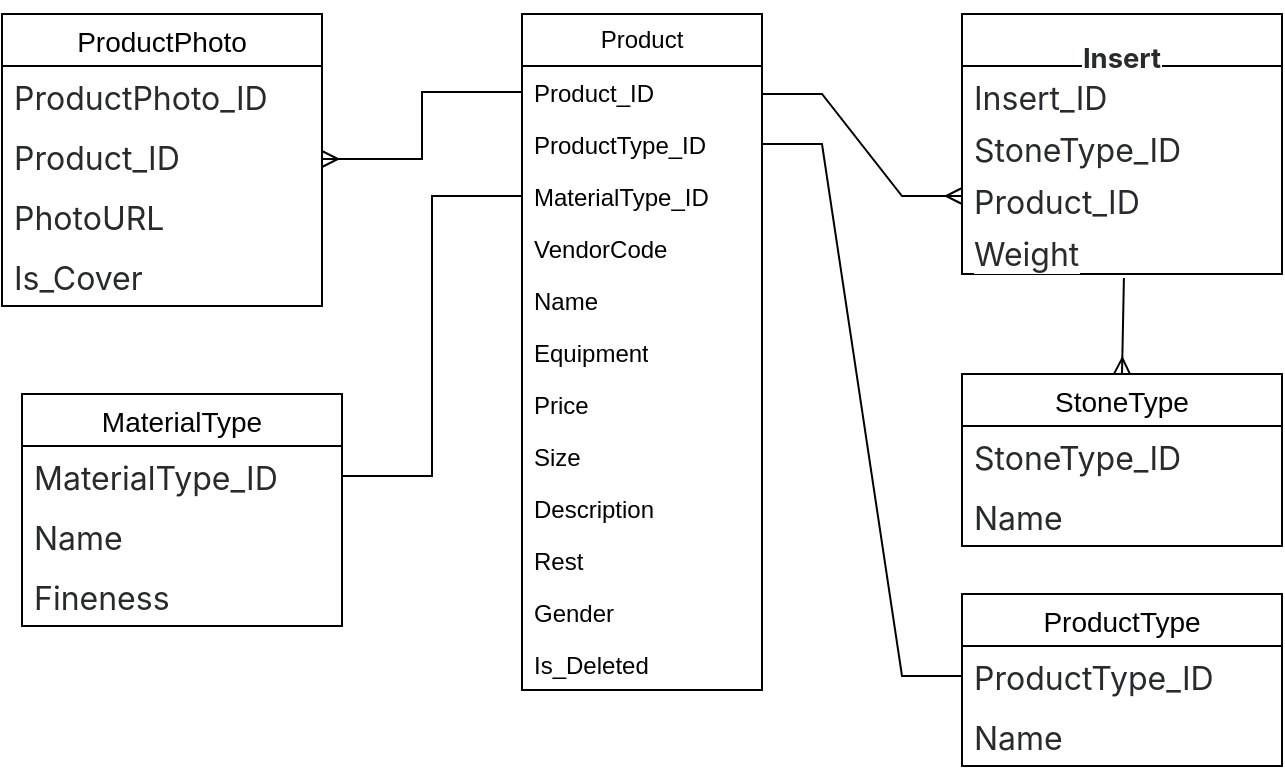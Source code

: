 <mxfile version="26.2.14">
  <diagram name="Страница — 1" id="51V-L8_QWCXgiba7Uz8u">
    <mxGraphModel dx="1426" dy="777" grid="1" gridSize="10" guides="1" tooltips="1" connect="1" arrows="1" fold="1" page="1" pageScale="1" pageWidth="827" pageHeight="1169" math="0" shadow="0">
      <root>
        <mxCell id="0" />
        <mxCell id="1" parent="0" />
        <mxCell id="J1NONQbhXP_OTNXAZTff-1" value="Product" style="swimlane;fontStyle=0;childLayout=stackLayout;horizontal=1;startSize=26;fillColor=none;horizontalStack=0;resizeParent=1;resizeParentMax=0;resizeLast=0;collapsible=1;marginBottom=0;whiteSpace=wrap;html=1;" vertex="1" parent="1">
          <mxGeometry x="290" y="130" width="120" height="338" as="geometry" />
        </mxCell>
        <mxCell id="J1NONQbhXP_OTNXAZTff-2" value="Product_ID&lt;span style=&quot;white-space: pre;&quot;&gt;&#x9;&lt;/span&gt;&lt;div&gt;&lt;br&gt;&lt;/div&gt;" style="text;strokeColor=none;fillColor=none;align=left;verticalAlign=top;spacingLeft=4;spacingRight=4;overflow=hidden;rotatable=0;points=[[0,0.5],[1,0.5]];portConstraint=eastwest;whiteSpace=wrap;html=1;" vertex="1" parent="J1NONQbhXP_OTNXAZTff-1">
          <mxGeometry y="26" width="120" height="26" as="geometry" />
        </mxCell>
        <mxCell id="J1NONQbhXP_OTNXAZTff-3" value="ProductType_ID" style="text;strokeColor=none;fillColor=none;align=left;verticalAlign=top;spacingLeft=4;spacingRight=4;overflow=hidden;rotatable=0;points=[[0,0.5],[1,0.5]];portConstraint=eastwest;whiteSpace=wrap;html=1;" vertex="1" parent="J1NONQbhXP_OTNXAZTff-1">
          <mxGeometry y="52" width="120" height="26" as="geometry" />
        </mxCell>
        <mxCell id="J1NONQbhXP_OTNXAZTff-4" value="MaterialType_ID" style="text;strokeColor=none;fillColor=none;align=left;verticalAlign=top;spacingLeft=4;spacingRight=4;overflow=hidden;rotatable=0;points=[[0,0.5],[1,0.5]];portConstraint=eastwest;whiteSpace=wrap;html=1;" vertex="1" parent="J1NONQbhXP_OTNXAZTff-1">
          <mxGeometry y="78" width="120" height="26" as="geometry" />
        </mxCell>
        <mxCell id="J1NONQbhXP_OTNXAZTff-10" value="VendorCode" style="text;strokeColor=none;fillColor=none;align=left;verticalAlign=top;spacingLeft=4;spacingRight=4;overflow=hidden;rotatable=0;points=[[0,0.5],[1,0.5]];portConstraint=eastwest;whiteSpace=wrap;html=1;" vertex="1" parent="J1NONQbhXP_OTNXAZTff-1">
          <mxGeometry y="104" width="120" height="26" as="geometry" />
        </mxCell>
        <mxCell id="J1NONQbhXP_OTNXAZTff-9" value="Name" style="text;strokeColor=none;fillColor=none;align=left;verticalAlign=top;spacingLeft=4;spacingRight=4;overflow=hidden;rotatable=0;points=[[0,0.5],[1,0.5]];portConstraint=eastwest;whiteSpace=wrap;html=1;" vertex="1" parent="J1NONQbhXP_OTNXAZTff-1">
          <mxGeometry y="130" width="120" height="26" as="geometry" />
        </mxCell>
        <mxCell id="J1NONQbhXP_OTNXAZTff-17" value="Equipment" style="text;strokeColor=none;fillColor=none;align=left;verticalAlign=top;spacingLeft=4;spacingRight=4;overflow=hidden;rotatable=0;points=[[0,0.5],[1,0.5]];portConstraint=eastwest;whiteSpace=wrap;html=1;" vertex="1" parent="J1NONQbhXP_OTNXAZTff-1">
          <mxGeometry y="156" width="120" height="26" as="geometry" />
        </mxCell>
        <mxCell id="J1NONQbhXP_OTNXAZTff-16" value="Price" style="text;strokeColor=none;fillColor=none;align=left;verticalAlign=top;spacingLeft=4;spacingRight=4;overflow=hidden;rotatable=0;points=[[0,0.5],[1,0.5]];portConstraint=eastwest;whiteSpace=wrap;html=1;" vertex="1" parent="J1NONQbhXP_OTNXAZTff-1">
          <mxGeometry y="182" width="120" height="26" as="geometry" />
        </mxCell>
        <mxCell id="J1NONQbhXP_OTNXAZTff-15" value="Size" style="text;strokeColor=none;fillColor=none;align=left;verticalAlign=top;spacingLeft=4;spacingRight=4;overflow=hidden;rotatable=0;points=[[0,0.5],[1,0.5]];portConstraint=eastwest;whiteSpace=wrap;html=1;" vertex="1" parent="J1NONQbhXP_OTNXAZTff-1">
          <mxGeometry y="208" width="120" height="26" as="geometry" />
        </mxCell>
        <mxCell id="J1NONQbhXP_OTNXAZTff-14" value="Description" style="text;strokeColor=none;fillColor=none;align=left;verticalAlign=top;spacingLeft=4;spacingRight=4;overflow=hidden;rotatable=0;points=[[0,0.5],[1,0.5]];portConstraint=eastwest;whiteSpace=wrap;html=1;" vertex="1" parent="J1NONQbhXP_OTNXAZTff-1">
          <mxGeometry y="234" width="120" height="26" as="geometry" />
        </mxCell>
        <mxCell id="J1NONQbhXP_OTNXAZTff-13" value="Rest" style="text;strokeColor=none;fillColor=none;align=left;verticalAlign=top;spacingLeft=4;spacingRight=4;overflow=hidden;rotatable=0;points=[[0,0.5],[1,0.5]];portConstraint=eastwest;whiteSpace=wrap;html=1;" vertex="1" parent="J1NONQbhXP_OTNXAZTff-1">
          <mxGeometry y="260" width="120" height="26" as="geometry" />
        </mxCell>
        <mxCell id="J1NONQbhXP_OTNXAZTff-12" value="Gender" style="text;strokeColor=none;fillColor=none;align=left;verticalAlign=top;spacingLeft=4;spacingRight=4;overflow=hidden;rotatable=0;points=[[0,0.5],[1,0.5]];portConstraint=eastwest;whiteSpace=wrap;html=1;" vertex="1" parent="J1NONQbhXP_OTNXAZTff-1">
          <mxGeometry y="286" width="120" height="26" as="geometry" />
        </mxCell>
        <mxCell id="J1NONQbhXP_OTNXAZTff-11" value="Is_Deleted" style="text;strokeColor=none;fillColor=none;align=left;verticalAlign=top;spacingLeft=4;spacingRight=4;overflow=hidden;rotatable=0;points=[[0,0.5],[1,0.5]];portConstraint=eastwest;whiteSpace=wrap;html=1;" vertex="1" parent="J1NONQbhXP_OTNXAZTff-1">
          <mxGeometry y="312" width="120" height="26" as="geometry" />
        </mxCell>
        <mxCell id="J1NONQbhXP_OTNXAZTff-18" value="ProductPhoto" style="swimlane;fontStyle=0;childLayout=stackLayout;horizontal=1;startSize=26;horizontalStack=0;resizeParent=1;resizeParentMax=0;resizeLast=0;collapsible=1;marginBottom=0;align=center;fontSize=14;" vertex="1" parent="1">
          <mxGeometry x="30" y="130" width="160" height="146" as="geometry" />
        </mxCell>
        <mxCell id="J1NONQbhXP_OTNXAZTff-19" value="&lt;span style=&quot;color: rgb(41, 42, 46); font-family: ui-sans-serif, -apple-system, BlinkMacSystemFont, &amp;quot;Segoe UI&amp;quot;, Ubuntu, &amp;quot;Helvetica Neue&amp;quot;, sans-serif; font-size: 16px; white-space-collapse: preserve; background-color: rgb(255, 255, 255);&quot;&gt;ProductPhoto_ID&lt;/span&gt;" style="text;strokeColor=none;fillColor=none;spacingLeft=4;spacingRight=4;overflow=hidden;rotatable=0;points=[[0,0.5],[1,0.5]];portConstraint=eastwest;fontSize=12;whiteSpace=wrap;html=1;" vertex="1" parent="J1NONQbhXP_OTNXAZTff-18">
          <mxGeometry y="26" width="160" height="30" as="geometry" />
        </mxCell>
        <mxCell id="J1NONQbhXP_OTNXAZTff-20" value="&lt;span style=&quot;color: rgb(41, 42, 46); font-family: ui-sans-serif, -apple-system, BlinkMacSystemFont, &amp;quot;Segoe UI&amp;quot;, Ubuntu, &amp;quot;Helvetica Neue&amp;quot;, sans-serif; font-size: 16px; white-space-collapse: preserve; background-color: rgb(255, 255, 255);&quot;&gt;Product_ID&lt;/span&gt;" style="text;strokeColor=none;fillColor=none;spacingLeft=4;spacingRight=4;overflow=hidden;rotatable=0;points=[[0,0.5],[1,0.5]];portConstraint=eastwest;fontSize=12;whiteSpace=wrap;html=1;" vertex="1" parent="J1NONQbhXP_OTNXAZTff-18">
          <mxGeometry y="56" width="160" height="30" as="geometry" />
        </mxCell>
        <mxCell id="J1NONQbhXP_OTNXAZTff-21" value="&lt;span style=&quot;color: rgb(41, 42, 46); font-family: ui-sans-serif, -apple-system, BlinkMacSystemFont, &amp;quot;Segoe UI&amp;quot;, Ubuntu, &amp;quot;Helvetica Neue&amp;quot;, sans-serif; font-size: 16px; white-space-collapse: preserve; background-color: rgb(255, 255, 255);&quot;&gt;PhotoURL&lt;/span&gt;" style="text;strokeColor=none;fillColor=none;spacingLeft=4;spacingRight=4;overflow=hidden;rotatable=0;points=[[0,0.5],[1,0.5]];portConstraint=eastwest;fontSize=12;whiteSpace=wrap;html=1;" vertex="1" parent="J1NONQbhXP_OTNXAZTff-18">
          <mxGeometry y="86" width="160" height="30" as="geometry" />
        </mxCell>
        <mxCell id="J1NONQbhXP_OTNXAZTff-22" value="&lt;span style=&quot;color: rgb(41, 42, 46); font-family: ui-sans-serif, -apple-system, BlinkMacSystemFont, &amp;quot;Segoe UI&amp;quot;, Ubuntu, &amp;quot;Helvetica Neue&amp;quot;, sans-serif; font-size: 16px; white-space-collapse: preserve; background-color: rgb(255, 255, 255);&quot;&gt;Is_Cover&lt;/span&gt;" style="text;strokeColor=none;fillColor=none;spacingLeft=4;spacingRight=4;overflow=hidden;rotatable=0;points=[[0,0.5],[1,0.5]];portConstraint=eastwest;fontSize=12;whiteSpace=wrap;html=1;" vertex="1" parent="J1NONQbhXP_OTNXAZTff-18">
          <mxGeometry y="116" width="160" height="30" as="geometry" />
        </mxCell>
        <mxCell id="J1NONQbhXP_OTNXAZTff-28" value="&lt;h3 style=&quot;padding: 0px; margin: 1.312em 0px 0px; font-variant-numeric: normal; font-variant-east-asian: normal; font-variant-alternates: normal; font-size-adjust: none; font-kerning: auto; font-optical-sizing: auto; font-feature-settings: normal; font-variation-settings: normal; font-variant-position: normal; font-variant-emoji: normal; font-stretch: normal; font-size: 1.142em; line-height: 1.5; font-family: ui-sans-serif, -apple-system, BlinkMacSystemFont, &amp;quot;Segoe UI&amp;quot;, Ubuntu, &amp;quot;Helvetica Neue&amp;quot;, sans-serif; color: rgb(41, 42, 46); scroll-margin-top: 56px; text-align: start; white-space-collapse: preserve; background-color: rgb(255, 255, 255);&quot; data-renderer-start-pos=&quot;1202&quot; id=&quot;Вставки-(Insert)&quot;&gt;Insert&lt;/h3&gt;" style="swimlane;fontStyle=0;childLayout=stackLayout;horizontal=1;startSize=26;fillColor=none;horizontalStack=0;resizeParent=1;resizeParentMax=0;resizeLast=0;collapsible=1;marginBottom=0;whiteSpace=wrap;html=1;" vertex="1" parent="1">
          <mxGeometry x="510" y="130" width="160" height="130" as="geometry" />
        </mxCell>
        <mxCell id="J1NONQbhXP_OTNXAZTff-29" value="&lt;span style=&quot;color: rgb(41, 42, 46); font-family: ui-sans-serif, -apple-system, BlinkMacSystemFont, &amp;quot;Segoe UI&amp;quot;, Ubuntu, &amp;quot;Helvetica Neue&amp;quot;, sans-serif; font-size: 16px; white-space-collapse: preserve; background-color: rgb(255, 255, 255);&quot;&gt;Insert_ID&lt;/span&gt;" style="text;strokeColor=none;fillColor=none;align=left;verticalAlign=top;spacingLeft=4;spacingRight=4;overflow=hidden;rotatable=0;points=[[0,0.5],[1,0.5]];portConstraint=eastwest;whiteSpace=wrap;html=1;" vertex="1" parent="J1NONQbhXP_OTNXAZTff-28">
          <mxGeometry y="26" width="160" height="26" as="geometry" />
        </mxCell>
        <mxCell id="J1NONQbhXP_OTNXAZTff-30" value="&lt;span style=&quot;color: rgb(41, 42, 46); font-family: ui-sans-serif, -apple-system, BlinkMacSystemFont, &amp;quot;Segoe UI&amp;quot;, Ubuntu, &amp;quot;Helvetica Neue&amp;quot;, sans-serif; font-size: 16px; white-space-collapse: preserve; background-color: rgb(255, 255, 255);&quot;&gt;StoneType_ID&lt;/span&gt;" style="text;strokeColor=none;fillColor=none;align=left;verticalAlign=top;spacingLeft=4;spacingRight=4;overflow=hidden;rotatable=0;points=[[0,0.5],[1,0.5]];portConstraint=eastwest;whiteSpace=wrap;html=1;" vertex="1" parent="J1NONQbhXP_OTNXAZTff-28">
          <mxGeometry y="52" width="160" height="26" as="geometry" />
        </mxCell>
        <mxCell id="J1NONQbhXP_OTNXAZTff-31" value="&lt;span style=&quot;color: rgb(41, 42, 46); font-family: ui-sans-serif, -apple-system, BlinkMacSystemFont, &amp;quot;Segoe UI&amp;quot;, Ubuntu, &amp;quot;Helvetica Neue&amp;quot;, sans-serif; font-size: 16px; white-space-collapse: preserve; background-color: rgb(255, 255, 255);&quot;&gt;Product_ID&lt;/span&gt;" style="text;strokeColor=none;fillColor=none;align=left;verticalAlign=top;spacingLeft=4;spacingRight=4;overflow=hidden;rotatable=0;points=[[0,0.5],[1,0.5]];portConstraint=eastwest;whiteSpace=wrap;html=1;" vertex="1" parent="J1NONQbhXP_OTNXAZTff-28">
          <mxGeometry y="78" width="160" height="26" as="geometry" />
        </mxCell>
        <mxCell id="J1NONQbhXP_OTNXAZTff-32" value="&lt;span style=&quot;color: rgb(41, 42, 46); font-family: ui-sans-serif, -apple-system, BlinkMacSystemFont, &amp;quot;Segoe UI&amp;quot;, Ubuntu, &amp;quot;Helvetica Neue&amp;quot;, sans-serif; font-size: 16px; white-space-collapse: preserve; background-color: rgb(255, 255, 255);&quot;&gt;Weight&lt;/span&gt;" style="text;strokeColor=none;fillColor=none;align=left;verticalAlign=top;spacingLeft=4;spacingRight=4;overflow=hidden;rotatable=0;points=[[0,0.5],[1,0.5]];portConstraint=eastwest;whiteSpace=wrap;html=1;" vertex="1" parent="J1NONQbhXP_OTNXAZTff-28">
          <mxGeometry y="104" width="160" height="26" as="geometry" />
        </mxCell>
        <mxCell id="J1NONQbhXP_OTNXAZTff-33" value="StoneType" style="swimlane;fontStyle=0;childLayout=stackLayout;horizontal=1;startSize=26;horizontalStack=0;resizeParent=1;resizeParentMax=0;resizeLast=0;collapsible=1;marginBottom=0;align=center;fontSize=14;" vertex="1" parent="1">
          <mxGeometry x="510" y="310" width="160" height="86" as="geometry" />
        </mxCell>
        <mxCell id="J1NONQbhXP_OTNXAZTff-34" value="&lt;span style=&quot;color: rgb(41, 42, 46); font-family: ui-sans-serif, -apple-system, BlinkMacSystemFont, &amp;quot;Segoe UI&amp;quot;, Ubuntu, &amp;quot;Helvetica Neue&amp;quot;, sans-serif; font-size: 16px; white-space-collapse: preserve; background-color: rgb(255, 255, 255);&quot;&gt;StoneType_ID&lt;/span&gt;" style="text;strokeColor=none;fillColor=none;spacingLeft=4;spacingRight=4;overflow=hidden;rotatable=0;points=[[0,0.5],[1,0.5]];portConstraint=eastwest;fontSize=12;whiteSpace=wrap;html=1;" vertex="1" parent="J1NONQbhXP_OTNXAZTff-33">
          <mxGeometry y="26" width="160" height="30" as="geometry" />
        </mxCell>
        <mxCell id="J1NONQbhXP_OTNXAZTff-35" value="&lt;span style=&quot;color: rgb(41, 42, 46); font-family: ui-sans-serif, -apple-system, BlinkMacSystemFont, &amp;quot;Segoe UI&amp;quot;, Ubuntu, &amp;quot;Helvetica Neue&amp;quot;, sans-serif; font-size: 16px; white-space-collapse: preserve; background-color: rgb(255, 255, 255);&quot;&gt;Name&lt;/span&gt;" style="text;strokeColor=none;fillColor=none;spacingLeft=4;spacingRight=4;overflow=hidden;rotatable=0;points=[[0,0.5],[1,0.5]];portConstraint=eastwest;fontSize=12;whiteSpace=wrap;html=1;" vertex="1" parent="J1NONQbhXP_OTNXAZTff-33">
          <mxGeometry y="56" width="160" height="30" as="geometry" />
        </mxCell>
        <mxCell id="J1NONQbhXP_OTNXAZTff-37" value="ProductType" style="swimlane;fontStyle=0;childLayout=stackLayout;horizontal=1;startSize=26;horizontalStack=0;resizeParent=1;resizeParentMax=0;resizeLast=0;collapsible=1;marginBottom=0;align=center;fontSize=14;" vertex="1" parent="1">
          <mxGeometry x="510" y="420" width="160" height="86" as="geometry" />
        </mxCell>
        <mxCell id="J1NONQbhXP_OTNXAZTff-38" value="&lt;span style=&quot;color: rgb(41, 42, 46); font-family: ui-sans-serif, -apple-system, BlinkMacSystemFont, &amp;quot;Segoe UI&amp;quot;, Ubuntu, &amp;quot;Helvetica Neue&amp;quot;, sans-serif; font-size: 16px; white-space-collapse: preserve; background-color: rgb(255, 255, 255);&quot;&gt;ProductType_ID&lt;/span&gt;" style="text;strokeColor=none;fillColor=none;spacingLeft=4;spacingRight=4;overflow=hidden;rotatable=0;points=[[0,0.5],[1,0.5]];portConstraint=eastwest;fontSize=12;whiteSpace=wrap;html=1;" vertex="1" parent="J1NONQbhXP_OTNXAZTff-37">
          <mxGeometry y="26" width="160" height="30" as="geometry" />
        </mxCell>
        <mxCell id="J1NONQbhXP_OTNXAZTff-39" value="&lt;span style=&quot;color: rgb(41, 42, 46); font-family: ui-sans-serif, -apple-system, BlinkMacSystemFont, &amp;quot;Segoe UI&amp;quot;, Ubuntu, &amp;quot;Helvetica Neue&amp;quot;, sans-serif; font-size: 16px; white-space-collapse: preserve; background-color: rgb(255, 255, 255);&quot;&gt;Name&lt;/span&gt;" style="text;strokeColor=none;fillColor=none;spacingLeft=4;spacingRight=4;overflow=hidden;rotatable=0;points=[[0,0.5],[1,0.5]];portConstraint=eastwest;fontSize=12;whiteSpace=wrap;html=1;" vertex="1" parent="J1NONQbhXP_OTNXAZTff-37">
          <mxGeometry y="56" width="160" height="30" as="geometry" />
        </mxCell>
        <mxCell id="J1NONQbhXP_OTNXAZTff-44" value="MaterialType" style="swimlane;fontStyle=0;childLayout=stackLayout;horizontal=1;startSize=26;horizontalStack=0;resizeParent=1;resizeParentMax=0;resizeLast=0;collapsible=1;marginBottom=0;align=center;fontSize=14;" vertex="1" parent="1">
          <mxGeometry x="40" y="320" width="160" height="116" as="geometry" />
        </mxCell>
        <mxCell id="J1NONQbhXP_OTNXAZTff-45" value="&lt;span style=&quot;color: rgb(41, 42, 46); font-family: ui-sans-serif, -apple-system, BlinkMacSystemFont, &amp;quot;Segoe UI&amp;quot;, Ubuntu, &amp;quot;Helvetica Neue&amp;quot;, sans-serif; font-size: 16px; white-space-collapse: preserve; background-color: rgb(255, 255, 255);&quot;&gt;MaterialType_ID&lt;/span&gt;" style="text;strokeColor=none;fillColor=none;spacingLeft=4;spacingRight=4;overflow=hidden;rotatable=0;points=[[0,0.5],[1,0.5]];portConstraint=eastwest;fontSize=12;whiteSpace=wrap;html=1;" vertex="1" parent="J1NONQbhXP_OTNXAZTff-44">
          <mxGeometry y="26" width="160" height="30" as="geometry" />
        </mxCell>
        <mxCell id="J1NONQbhXP_OTNXAZTff-46" value="&lt;span style=&quot;color: rgb(41, 42, 46); font-family: ui-sans-serif, -apple-system, BlinkMacSystemFont, &amp;quot;Segoe UI&amp;quot;, Ubuntu, &amp;quot;Helvetica Neue&amp;quot;, sans-serif; font-size: 16px; white-space-collapse: preserve; background-color: rgb(255, 255, 255);&quot;&gt;Name&lt;/span&gt;" style="text;strokeColor=none;fillColor=none;spacingLeft=4;spacingRight=4;overflow=hidden;rotatable=0;points=[[0,0.5],[1,0.5]];portConstraint=eastwest;fontSize=12;whiteSpace=wrap;html=1;" vertex="1" parent="J1NONQbhXP_OTNXAZTff-44">
          <mxGeometry y="56" width="160" height="30" as="geometry" />
        </mxCell>
        <mxCell id="J1NONQbhXP_OTNXAZTff-47" value="&lt;span style=&quot;color: rgb(41, 42, 46); font-family: ui-sans-serif, -apple-system, BlinkMacSystemFont, &amp;quot;Segoe UI&amp;quot;, Ubuntu, &amp;quot;Helvetica Neue&amp;quot;, sans-serif; font-size: 16px; white-space-collapse: preserve; background-color: rgb(255, 255, 255);&quot;&gt;Fineness&lt;/span&gt;" style="text;strokeColor=none;fillColor=none;spacingLeft=4;spacingRight=4;overflow=hidden;rotatable=0;points=[[0,0.5],[1,0.5]];portConstraint=eastwest;fontSize=12;whiteSpace=wrap;html=1;" vertex="1" parent="J1NONQbhXP_OTNXAZTff-44">
          <mxGeometry y="86" width="160" height="30" as="geometry" />
        </mxCell>
        <mxCell id="J1NONQbhXP_OTNXAZTff-49" value="" style="edgeStyle=entityRelationEdgeStyle;fontSize=12;html=1;endArrow=ERmany;rounded=0;entryX=0;entryY=0.5;entryDx=0;entryDy=0;endFill=0;" edge="1" parent="1" target="J1NONQbhXP_OTNXAZTff-31">
          <mxGeometry width="100" height="100" relative="1" as="geometry">
            <mxPoint x="410" y="170" as="sourcePoint" />
            <mxPoint x="500" y="303.5" as="targetPoint" />
            <Array as="points">
              <mxPoint x="450" y="303.5" />
            </Array>
          </mxGeometry>
        </mxCell>
        <mxCell id="J1NONQbhXP_OTNXAZTff-53" value="" style="endArrow=ERmany;html=1;rounded=0;endFill=0;entryX=0.5;entryY=0;entryDx=0;entryDy=0;exitX=0.506;exitY=1.077;exitDx=0;exitDy=0;exitPerimeter=0;" edge="1" parent="1" source="J1NONQbhXP_OTNXAZTff-32" target="J1NONQbhXP_OTNXAZTff-33">
          <mxGeometry relative="1" as="geometry">
            <mxPoint x="590" y="370" as="sourcePoint" />
            <mxPoint x="590" y="425" as="targetPoint" />
          </mxGeometry>
        </mxCell>
        <mxCell id="J1NONQbhXP_OTNXAZTff-54" value="" style="edgeStyle=entityRelationEdgeStyle;fontSize=12;html=1;endArrow=none;rounded=0;entryX=0;entryY=0.5;entryDx=0;entryDy=0;endFill=0;exitX=1;exitY=0.5;exitDx=0;exitDy=0;startFill=0;" edge="1" parent="1" source="J1NONQbhXP_OTNXAZTff-3" target="J1NONQbhXP_OTNXAZTff-38">
          <mxGeometry width="100" height="100" relative="1" as="geometry">
            <mxPoint x="410" y="180" as="sourcePoint" />
            <mxPoint x="509.04" y="349.008" as="targetPoint" />
            <Array as="points">
              <mxPoint x="460" y="420" />
            </Array>
          </mxGeometry>
        </mxCell>
        <mxCell id="J1NONQbhXP_OTNXAZTff-61" value="" style="endArrow=none;html=1;rounded=0;edgeStyle=orthogonalEdgeStyle;exitX=1;exitY=0.5;exitDx=0;exitDy=0;entryX=0;entryY=0.5;entryDx=0;entryDy=0;startArrow=none;startFill=0;" edge="1" parent="1" source="J1NONQbhXP_OTNXAZTff-45" target="J1NONQbhXP_OTNXAZTff-4">
          <mxGeometry relative="1" as="geometry">
            <mxPoint x="120" y="216" as="sourcePoint" />
            <mxPoint x="280" y="216" as="targetPoint" />
          </mxGeometry>
        </mxCell>
        <mxCell id="J1NONQbhXP_OTNXAZTff-63" value="" style="endArrow=none;html=1;rounded=0;entryX=0;entryY=0.5;entryDx=0;entryDy=0;edgeStyle=elbowEdgeStyle;startArrow=ERmany;startFill=0;" edge="1" parent="1" target="J1NONQbhXP_OTNXAZTff-2">
          <mxGeometry relative="1" as="geometry">
            <mxPoint x="190" y="202.5" as="sourcePoint" />
            <mxPoint x="280" y="203" as="targetPoint" />
          </mxGeometry>
        </mxCell>
      </root>
    </mxGraphModel>
  </diagram>
</mxfile>
